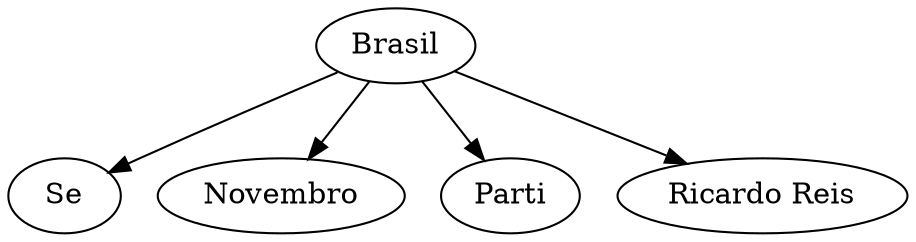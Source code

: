 digraph G {
	Brasil -> "Se";
	Brasil -> "Novembro";
	Brasil -> "Parti";
	Brasil -> "Ricardo Reis";
}
